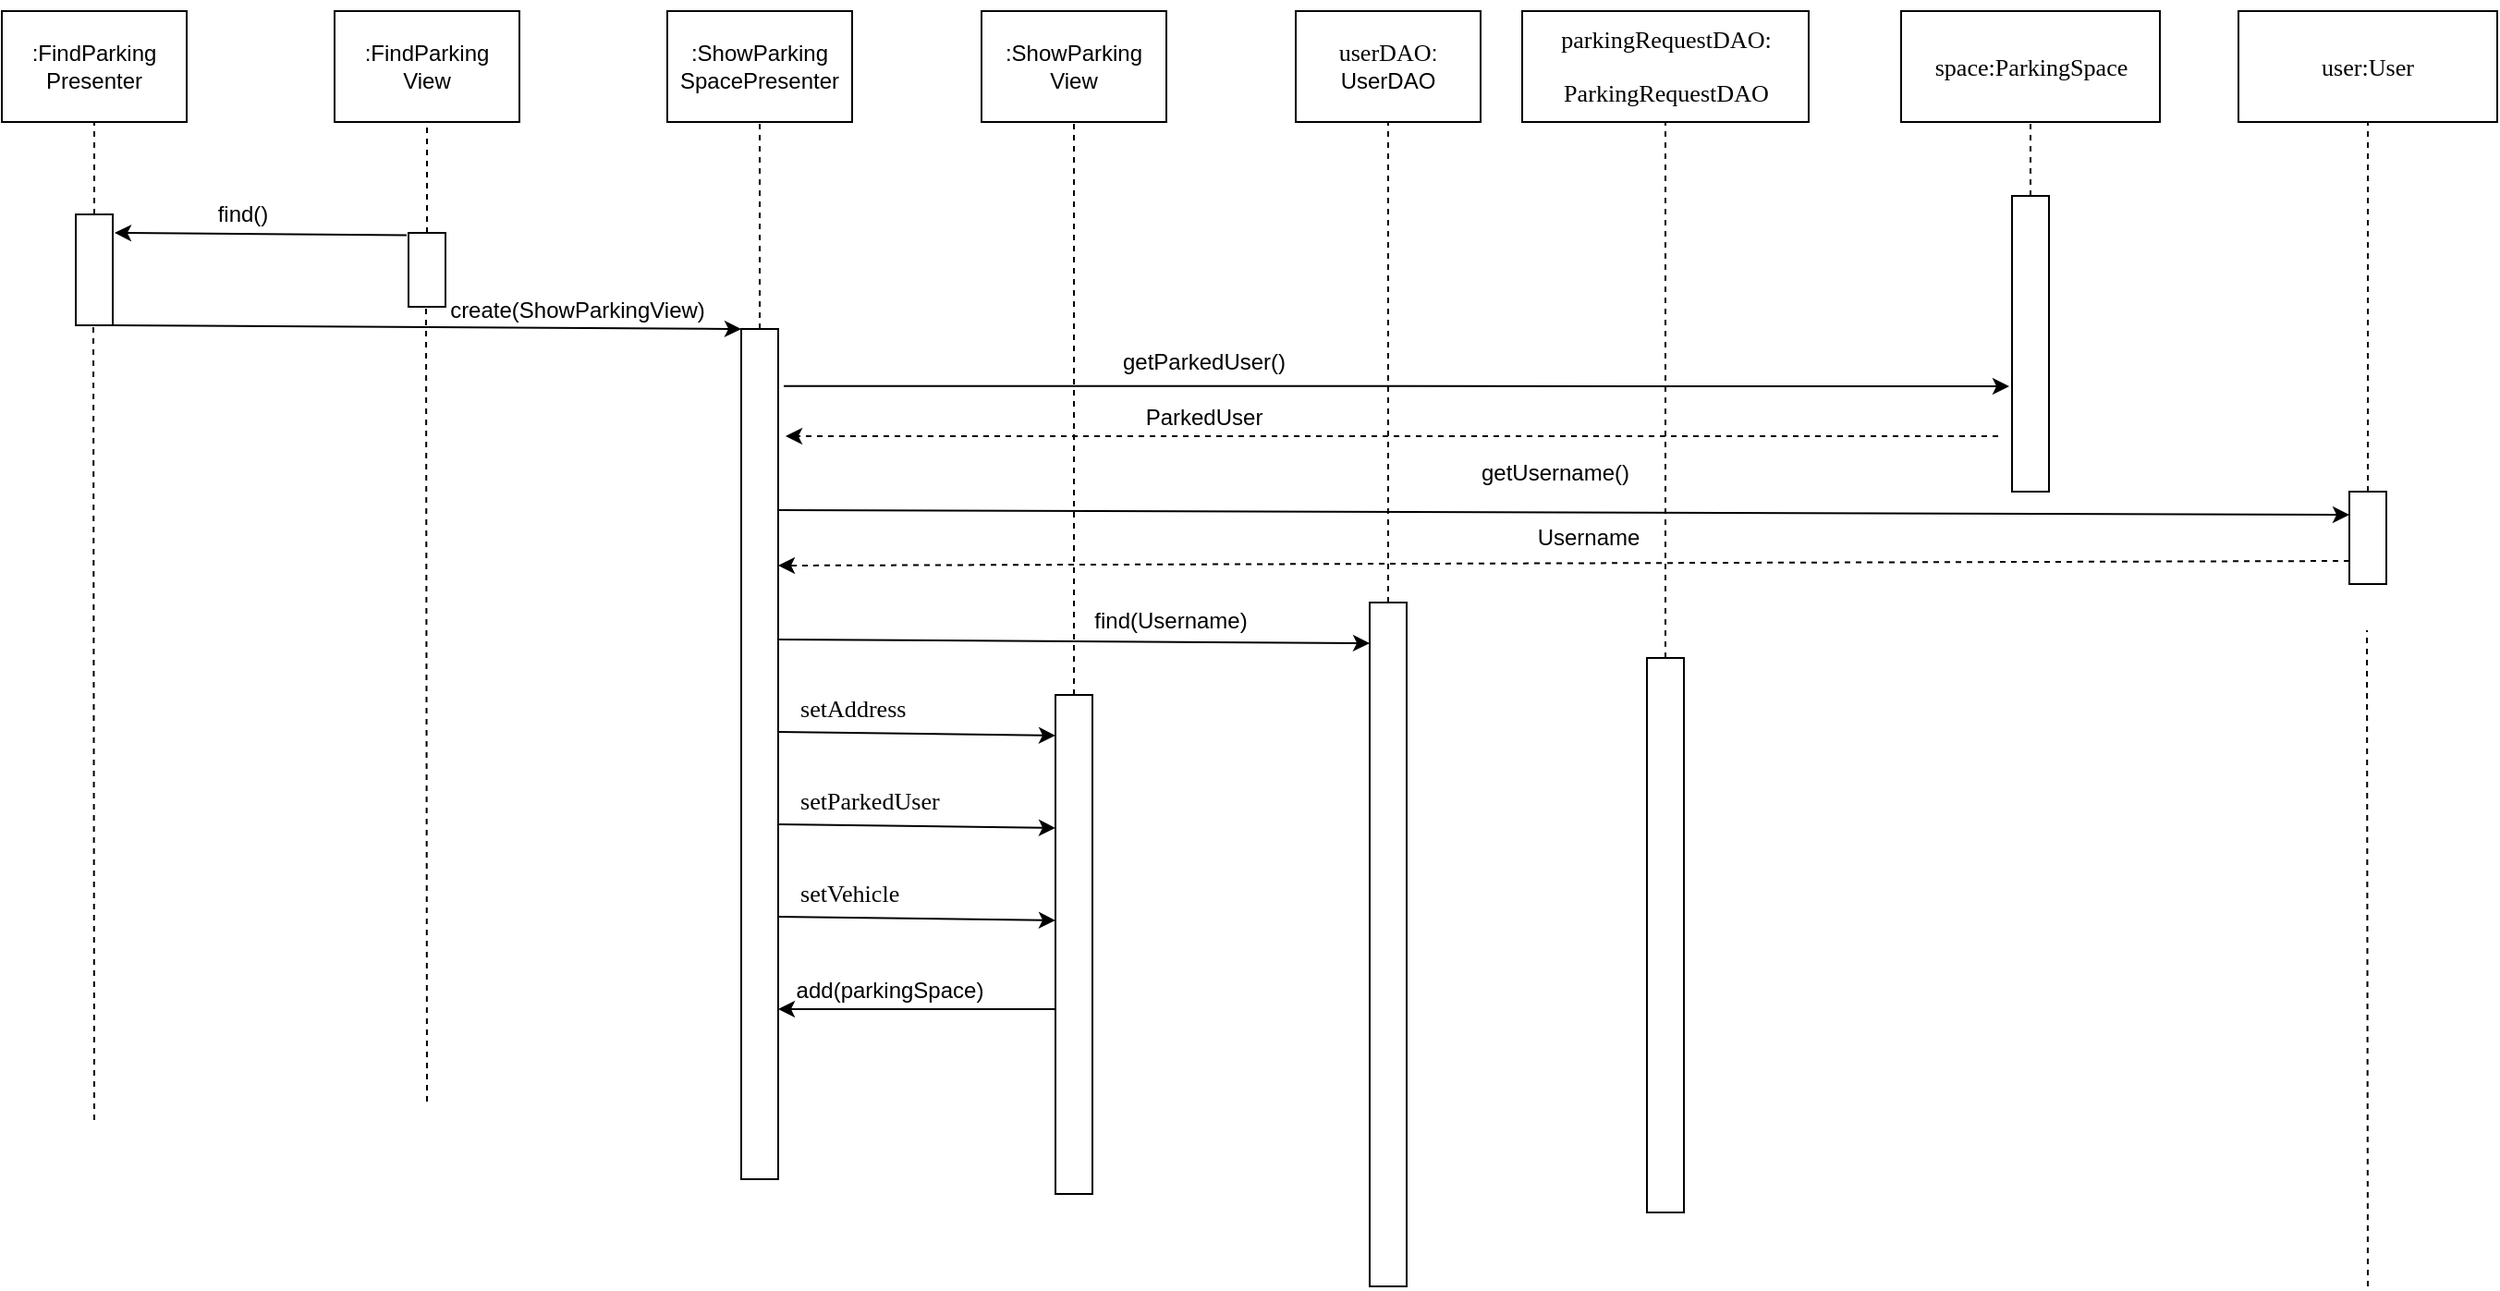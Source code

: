 <mxfile version="13.0.3" type="device"><diagram id="xLK2Ky_FmZsWm26rw1FA" name="Page-1"><mxGraphModel dx="1551" dy="1151" grid="1" gridSize="10" guides="1" tooltips="1" connect="1" arrows="1" fold="1" page="1" pageScale="1" pageWidth="850" pageHeight="1100" math="0" shadow="0"><root><mxCell id="0"/><mxCell id="1" parent="0"/><mxCell id="koYz2HeLdZal37JimOPQ-58" value=":ShowParking&lt;br&gt;SpacePresenter" style="rounded=0;whiteSpace=wrap;html=1;" parent="1" vertex="1"><mxGeometry x="640" y="920" width="100" height="60" as="geometry"/></mxCell><mxCell id="koYz2HeLdZal37JimOPQ-59" value="" style="endArrow=none;dashed=1;html=1;entryX=0.5;entryY=1;entryDx=0;entryDy=0;exitX=0.5;exitY=0;exitDx=0;exitDy=0;" parent="1" source="koYz2HeLdZal37JimOPQ-61" target="koYz2HeLdZal37JimOPQ-58" edge="1"><mxGeometry width="50" height="50" relative="1" as="geometry"><mxPoint x="690" y="1010.0" as="sourcePoint"/><mxPoint x="899" y="1143.036" as="targetPoint"/></mxGeometry></mxCell><mxCell id="koYz2HeLdZal37JimOPQ-61" value="" style="rounded=0;whiteSpace=wrap;html=1;" parent="1" vertex="1"><mxGeometry x="680" y="1092" width="20" height="460" as="geometry"/></mxCell><mxCell id="koYz2HeLdZal37JimOPQ-63" value=":FindParking&lt;br&gt;Presenter" style="rounded=0;whiteSpace=wrap;html=1;" parent="1" vertex="1"><mxGeometry x="280" y="920" width="100" height="60" as="geometry"/></mxCell><mxCell id="koYz2HeLdZal37JimOPQ-64" value="" style="endArrow=none;dashed=1;html=1;entryX=0.5;entryY=1;entryDx=0;entryDy=0;exitX=0.5;exitY=0;exitDx=0;exitDy=0;" parent="1" source="koYz2HeLdZal37JimOPQ-65" target="koYz2HeLdZal37JimOPQ-63" edge="1"><mxGeometry width="50" height="50" relative="1" as="geometry"><mxPoint x="330" y="1010.0" as="sourcePoint"/><mxPoint x="539" y="1143.036" as="targetPoint"/></mxGeometry></mxCell><mxCell id="koYz2HeLdZal37JimOPQ-65" value="" style="rounded=0;whiteSpace=wrap;html=1;" parent="1" vertex="1"><mxGeometry x="320" y="1030" width="20" height="60" as="geometry"/></mxCell><mxCell id="koYz2HeLdZal37JimOPQ-72" value=":ShowParking&lt;br&gt;View" style="rounded=0;whiteSpace=wrap;html=1;" parent="1" vertex="1"><mxGeometry x="810" y="920" width="100" height="60" as="geometry"/></mxCell><mxCell id="koYz2HeLdZal37JimOPQ-73" value="" style="endArrow=none;dashed=1;html=1;entryX=0.5;entryY=1;entryDx=0;entryDy=0;exitX=0.5;exitY=0;exitDx=0;exitDy=0;" parent="1" source="koYz2HeLdZal37JimOPQ-74" target="koYz2HeLdZal37JimOPQ-72" edge="1"><mxGeometry width="50" height="50" relative="1" as="geometry"><mxPoint x="860" y="1010.0" as="sourcePoint"/><mxPoint x="1069" y="1143.036" as="targetPoint"/></mxGeometry></mxCell><mxCell id="koYz2HeLdZal37JimOPQ-74" value="" style="rounded=0;whiteSpace=wrap;html=1;" parent="1" vertex="1"><mxGeometry x="850" y="1290" width="20" height="270" as="geometry"/></mxCell><mxCell id="koYz2HeLdZal37JimOPQ-75" value=":FindParking&lt;br&gt;View" style="rounded=0;whiteSpace=wrap;html=1;" parent="1" vertex="1"><mxGeometry x="460" y="920" width="100" height="60" as="geometry"/></mxCell><mxCell id="koYz2HeLdZal37JimOPQ-76" value="" style="endArrow=none;dashed=1;html=1;entryX=0.5;entryY=1;entryDx=0;entryDy=0;exitX=0.5;exitY=0;exitDx=0;exitDy=0;" parent="1" source="koYz2HeLdZal37JimOPQ-77" target="koYz2HeLdZal37JimOPQ-75" edge="1"><mxGeometry width="50" height="50" relative="1" as="geometry"><mxPoint x="510" y="1010.0" as="sourcePoint"/><mxPoint x="719" y="1143.036" as="targetPoint"/></mxGeometry></mxCell><mxCell id="koYz2HeLdZal37JimOPQ-77" value="" style="rounded=0;whiteSpace=wrap;html=1;" parent="1" vertex="1"><mxGeometry x="500" y="1040" width="20" height="40" as="geometry"/></mxCell><mxCell id="koYz2HeLdZal37JimOPQ-84" value="&lt;pre style=&quot;font-family: &amp;#34;consolas&amp;#34; ; font-size: 9.8pt&quot;&gt;&lt;pre style=&quot;font-family: &amp;#34;consolas&amp;#34; ; font-size: 9.8pt&quot;&gt;parkingRequestDAO:&lt;/pre&gt;&lt;pre style=&quot;font-family: &amp;#34;consolas&amp;#34; ; font-size: 9.8pt&quot;&gt;ParkingRequestDAO&lt;/pre&gt;&lt;/pre&gt;" style="rounded=0;whiteSpace=wrap;html=1;" parent="1" vertex="1"><mxGeometry x="1102.5" y="920" width="155" height="60" as="geometry"/></mxCell><mxCell id="koYz2HeLdZal37JimOPQ-85" value="" style="endArrow=none;dashed=1;html=1;entryX=0.5;entryY=1;entryDx=0;entryDy=0;exitX=0.5;exitY=0;exitDx=0;exitDy=0;" parent="1" source="koYz2HeLdZal37JimOPQ-86" target="koYz2HeLdZal37JimOPQ-84" edge="1"><mxGeometry width="50" height="50" relative="1" as="geometry"><mxPoint x="1180" y="1010.0" as="sourcePoint"/><mxPoint x="1389" y="1143.036" as="targetPoint"/></mxGeometry></mxCell><mxCell id="koYz2HeLdZal37JimOPQ-86" value="" style="rounded=0;whiteSpace=wrap;html=1;" parent="1" vertex="1"><mxGeometry x="1170" y="1270" width="20" height="300" as="geometry"/></mxCell><mxCell id="koYz2HeLdZal37JimOPQ-87" value="&lt;span style=&quot;font-family: &amp;#34;consolas&amp;#34; ; font-size: 9.8pt&quot;&gt;userDAO&lt;/span&gt;:&lt;br&gt;UserDAO" style="rounded=0;whiteSpace=wrap;html=1;" parent="1" vertex="1"><mxGeometry x="980" y="920" width="100" height="60" as="geometry"/></mxCell><mxCell id="koYz2HeLdZal37JimOPQ-88" value="" style="endArrow=none;dashed=1;html=1;entryX=0.5;entryY=1;entryDx=0;entryDy=0;exitX=0.5;exitY=0;exitDx=0;exitDy=0;" parent="1" source="koYz2HeLdZal37JimOPQ-89" target="koYz2HeLdZal37JimOPQ-87" edge="1"><mxGeometry width="50" height="50" relative="1" as="geometry"><mxPoint x="1030" y="1010.0" as="sourcePoint"/><mxPoint x="1239" y="1143.036" as="targetPoint"/></mxGeometry></mxCell><mxCell id="koYz2HeLdZal37JimOPQ-89" value="" style="rounded=0;whiteSpace=wrap;html=1;" parent="1" vertex="1"><mxGeometry x="1020" y="1240" width="20" height="370" as="geometry"/></mxCell><mxCell id="koYz2HeLdZal37JimOPQ-90" value="" style="endArrow=classic;html=1;exitX=-0.05;exitY=0.031;exitDx=0;exitDy=0;exitPerimeter=0;" parent="1" source="koYz2HeLdZal37JimOPQ-77" edge="1"><mxGeometry width="50" height="50" relative="1" as="geometry"><mxPoint x="410" y="1090" as="sourcePoint"/><mxPoint x="341" y="1040" as="targetPoint"/></mxGeometry></mxCell><mxCell id="I0NUomjpKM1umab4dMVi-1" value="find()" style="text;html=1;align=center;verticalAlign=middle;resizable=0;points=[];autosize=1;" vertex="1" parent="1"><mxGeometry x="390" y="1020" width="40" height="20" as="geometry"/></mxCell><mxCell id="I0NUomjpKM1umab4dMVi-2" value="&lt;pre style=&quot;font-family: &amp;#34;consolas&amp;#34; ; font-size: 9.8pt&quot;&gt;&lt;pre style=&quot;font-family: &amp;#34;consolas&amp;#34; ; font-size: 9.8pt&quot;&gt;space:ParkingSpace&lt;/pre&gt;&lt;/pre&gt;" style="rounded=0;whiteSpace=wrap;html=1;" vertex="1" parent="1"><mxGeometry x="1307.5" y="920" width="140" height="60" as="geometry"/></mxCell><mxCell id="I0NUomjpKM1umab4dMVi-3" value="" style="endArrow=none;dashed=1;html=1;entryX=0.5;entryY=1;entryDx=0;entryDy=0;exitX=0.5;exitY=0;exitDx=0;exitDy=0;" edge="1" source="I0NUomjpKM1umab4dMVi-4" target="I0NUomjpKM1umab4dMVi-2" parent="1"><mxGeometry width="50" height="50" relative="1" as="geometry"><mxPoint x="1377.5" y="1010.0" as="sourcePoint"/><mxPoint x="1586.5" y="1143.036" as="targetPoint"/></mxGeometry></mxCell><mxCell id="I0NUomjpKM1umab4dMVi-4" value="" style="rounded=0;whiteSpace=wrap;html=1;" vertex="1" parent="1"><mxGeometry x="1367.5" y="1020" width="20" height="160" as="geometry"/></mxCell><mxCell id="I0NUomjpKM1umab4dMVi-5" value="" style="endArrow=none;dashed=1;html=1;entryX=0.5;entryY=1;entryDx=0;entryDy=0;" edge="1" parent="1"><mxGeometry width="50" height="50" relative="1" as="geometry"><mxPoint x="330" y="1520" as="sourcePoint"/><mxPoint x="329.5" y="1090" as="targetPoint"/></mxGeometry></mxCell><mxCell id="I0NUomjpKM1umab4dMVi-6" value="" style="endArrow=none;dashed=1;html=1;entryX=0.5;entryY=1;entryDx=0;entryDy=0;" edge="1" parent="1"><mxGeometry width="50" height="50" relative="1" as="geometry"><mxPoint x="510" y="1510" as="sourcePoint"/><mxPoint x="509.5" y="1080" as="targetPoint"/></mxGeometry></mxCell><mxCell id="I0NUomjpKM1umab4dMVi-7" value="" style="endArrow=classic;html=1;exitX=1;exitY=1;exitDx=0;exitDy=0;entryX=0;entryY=0;entryDx=0;entryDy=0;" edge="1" parent="1" source="koYz2HeLdZal37JimOPQ-65" target="koYz2HeLdZal37JimOPQ-61"><mxGeometry width="50" height="50" relative="1" as="geometry"><mxPoint x="380" y="1100" as="sourcePoint"/><mxPoint x="500" y="1120" as="targetPoint"/></mxGeometry></mxCell><mxCell id="I0NUomjpKM1umab4dMVi-8" value="create(&lt;span&gt;ShowParking&lt;/span&gt;&lt;span&gt;View)&lt;/span&gt;" style="text;html=1;align=center;verticalAlign=middle;resizable=0;points=[];autosize=1;" vertex="1" parent="1"><mxGeometry x="516" y="1072" width="150" height="20" as="geometry"/></mxCell><mxCell id="I0NUomjpKM1umab4dMVi-10" value="" style="endArrow=classic;html=1;exitX=1.15;exitY=0.067;exitDx=0;exitDy=0;exitPerimeter=0;" edge="1" parent="1" source="koYz2HeLdZal37JimOPQ-61"><mxGeometry width="50" height="50" relative="1" as="geometry"><mxPoint x="710" y="1129" as="sourcePoint"/><mxPoint x="1366" y="1123" as="targetPoint"/></mxGeometry></mxCell><mxCell id="I0NUomjpKM1umab4dMVi-11" value="getParkedUser()" style="text;html=1;align=center;verticalAlign=middle;resizable=0;points=[];autosize=1;" vertex="1" parent="1"><mxGeometry x="880" y="1100" width="100" height="20" as="geometry"/></mxCell><mxCell id="I0NUomjpKM1umab4dMVi-14" value="" style="endArrow=classic;html=1;dashed=1;" edge="1" parent="1"><mxGeometry width="50" height="50" relative="1" as="geometry"><mxPoint x="1360" y="1150" as="sourcePoint"/><mxPoint x="704" y="1150" as="targetPoint"/></mxGeometry></mxCell><mxCell id="I0NUomjpKM1umab4dMVi-15" value="ParkedUser" style="text;html=1;align=center;verticalAlign=middle;resizable=0;points=[];autosize=1;" vertex="1" parent="1"><mxGeometry x="890" y="1130" width="80" height="20" as="geometry"/></mxCell><mxCell id="I0NUomjpKM1umab4dMVi-16" value="" style="endArrow=classic;html=1;exitX=1;exitY=0.213;exitDx=0;exitDy=0;exitPerimeter=0;entryX=0;entryY=0.25;entryDx=0;entryDy=0;" edge="1" parent="1" source="koYz2HeLdZal37JimOPQ-61" target="I0NUomjpKM1umab4dMVi-19"><mxGeometry width="50" height="50" relative="1" as="geometry"><mxPoint x="706" y="1180" as="sourcePoint"/><mxPoint x="1511" y="1190" as="targetPoint"/></mxGeometry></mxCell><mxCell id="I0NUomjpKM1umab4dMVi-17" value="&lt;pre style=&quot;font-family: &amp;#34;consolas&amp;#34; ; font-size: 9.8pt&quot;&gt;&lt;pre style=&quot;font-family: &amp;#34;consolas&amp;#34; ; font-size: 9.8pt&quot;&gt;user:User&lt;/pre&gt;&lt;/pre&gt;" style="rounded=0;whiteSpace=wrap;html=1;" vertex="1" parent="1"><mxGeometry x="1490" y="920" width="140" height="60" as="geometry"/></mxCell><mxCell id="I0NUomjpKM1umab4dMVi-18" value="" style="endArrow=none;dashed=1;html=1;entryX=0.5;entryY=1;entryDx=0;entryDy=0;exitX=0.5;exitY=0;exitDx=0;exitDy=0;" edge="1" parent="1" source="I0NUomjpKM1umab4dMVi-19" target="I0NUomjpKM1umab4dMVi-17"><mxGeometry width="50" height="50" relative="1" as="geometry"><mxPoint x="1560" y="1010.0" as="sourcePoint"/><mxPoint x="1769" y="1143.036" as="targetPoint"/></mxGeometry></mxCell><mxCell id="I0NUomjpKM1umab4dMVi-19" value="" style="rounded=0;whiteSpace=wrap;html=1;" vertex="1" parent="1"><mxGeometry x="1550" y="1180" width="20" height="50" as="geometry"/></mxCell><mxCell id="I0NUomjpKM1umab4dMVi-20" value="getUsername()" style="text;html=1;align=center;verticalAlign=middle;resizable=0;points=[];autosize=1;" vertex="1" parent="1"><mxGeometry x="1070" y="1160" width="100" height="20" as="geometry"/></mxCell><mxCell id="I0NUomjpKM1umab4dMVi-21" value="" style="endArrow=classic;html=1;dashed=1;exitX=0;exitY=0.75;exitDx=0;exitDy=0;" edge="1" parent="1" source="I0NUomjpKM1umab4dMVi-19"><mxGeometry width="50" height="50" relative="1" as="geometry"><mxPoint x="1356" y="1220" as="sourcePoint"/><mxPoint x="700" y="1220" as="targetPoint"/></mxGeometry></mxCell><mxCell id="I0NUomjpKM1umab4dMVi-22" value="Username" style="text;html=1;align=center;verticalAlign=middle;resizable=0;points=[];autosize=1;" vertex="1" parent="1"><mxGeometry x="1102.5" y="1195" width="70" height="20" as="geometry"/></mxCell><mxCell id="I0NUomjpKM1umab4dMVi-23" value="" style="endArrow=classic;html=1;exitX=1;exitY=1;exitDx=0;exitDy=0;" edge="1" parent="1"><mxGeometry width="50" height="50" relative="1" as="geometry"><mxPoint x="700" y="1260" as="sourcePoint"/><mxPoint x="1020" y="1262" as="targetPoint"/></mxGeometry></mxCell><mxCell id="I0NUomjpKM1umab4dMVi-24" value="find(Username)" style="text;html=1;align=center;verticalAlign=middle;resizable=0;points=[];autosize=1;" vertex="1" parent="1"><mxGeometry x="862" y="1240" width="100" height="20" as="geometry"/></mxCell><mxCell id="I0NUomjpKM1umab4dMVi-25" value="&lt;pre style=&quot;font-family: &amp;#34;consolas&amp;#34; ; font-size: 9.8pt&quot;&gt;setAddress&lt;/pre&gt;" style="text;whiteSpace=wrap;html=1;" vertex="1" parent="1"><mxGeometry x="710" y="1270" width="100" height="60" as="geometry"/></mxCell><mxCell id="I0NUomjpKM1umab4dMVi-26" value="&lt;pre style=&quot;font-family: &amp;#34;consolas&amp;#34; ; font-size: 9.8pt&quot;&gt;setParkedUser&lt;/pre&gt;" style="text;whiteSpace=wrap;html=1;" vertex="1" parent="1"><mxGeometry x="710" y="1320" width="120" height="60" as="geometry"/></mxCell><mxCell id="I0NUomjpKM1umab4dMVi-27" value="&lt;pre style=&quot;font-family: &amp;#34;consolas&amp;#34; ; font-size: 9.8pt&quot;&gt;setVehicle&lt;/pre&gt;" style="text;whiteSpace=wrap;html=1;" vertex="1" parent="1"><mxGeometry x="710" y="1370" width="100" height="60" as="geometry"/></mxCell><mxCell id="I0NUomjpKM1umab4dMVi-28" value="" style="endArrow=classic;html=1;exitX=1;exitY=1;exitDx=0;exitDy=0;" edge="1" parent="1"><mxGeometry width="50" height="50" relative="1" as="geometry"><mxPoint x="700" y="1310" as="sourcePoint"/><mxPoint x="850" y="1312" as="targetPoint"/></mxGeometry></mxCell><mxCell id="I0NUomjpKM1umab4dMVi-29" value="" style="endArrow=classic;html=1;exitX=1;exitY=1;exitDx=0;exitDy=0;" edge="1" parent="1"><mxGeometry width="50" height="50" relative="1" as="geometry"><mxPoint x="700" y="1360" as="sourcePoint"/><mxPoint x="850" y="1362" as="targetPoint"/></mxGeometry></mxCell><mxCell id="I0NUomjpKM1umab4dMVi-30" value="" style="endArrow=classic;html=1;exitX=1;exitY=1;exitDx=0;exitDy=0;" edge="1" parent="1"><mxGeometry width="50" height="50" relative="1" as="geometry"><mxPoint x="700" y="1410" as="sourcePoint"/><mxPoint x="850" y="1412" as="targetPoint"/></mxGeometry></mxCell><mxCell id="I0NUomjpKM1umab4dMVi-31" value="" style="endArrow=classic;html=1;" edge="1" parent="1"><mxGeometry width="50" height="50" relative="1" as="geometry"><mxPoint x="850" y="1460" as="sourcePoint"/><mxPoint x="700" y="1460" as="targetPoint"/></mxGeometry></mxCell><mxCell id="I0NUomjpKM1umab4dMVi-32" value="add(parkingSpace)" style="text;html=1;align=center;verticalAlign=middle;resizable=0;points=[];autosize=1;" vertex="1" parent="1"><mxGeometry x="700" y="1440" width="120" height="20" as="geometry"/></mxCell><mxCell id="I0NUomjpKM1umab4dMVi-33" value="" style="endArrow=none;dashed=1;html=1;entryX=0.5;entryY=1;entryDx=0;entryDy=0;" edge="1" parent="1"><mxGeometry width="50" height="50" relative="1" as="geometry"><mxPoint x="1560" y="1610" as="sourcePoint"/><mxPoint x="1559.5" y="1255" as="targetPoint"/></mxGeometry></mxCell></root></mxGraphModel></diagram></mxfile>